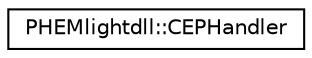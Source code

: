 digraph "Graphical Class Hierarchy"
{
  edge [fontname="Helvetica",fontsize="10",labelfontname="Helvetica",labelfontsize="10"];
  node [fontname="Helvetica",fontsize="10",shape=record];
  rankdir="LR";
  Node0 [label="PHEMlightdll::CEPHandler",height=0.2,width=0.4,color="black", fillcolor="white", style="filled",URL="$d8/dce/class_p_h_e_mlightdll_1_1_c_e_p_handler.html"];
}
